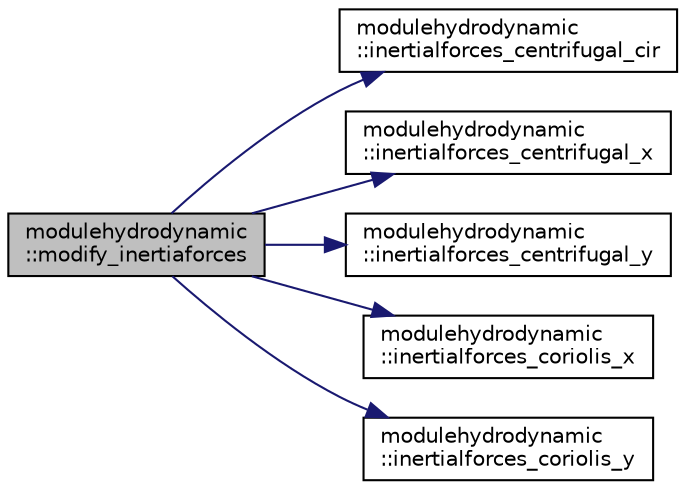 digraph "modulehydrodynamic::modify_inertiaforces"
{
 // LATEX_PDF_SIZE
  edge [fontname="Helvetica",fontsize="10",labelfontname="Helvetica",labelfontsize="10"];
  node [fontname="Helvetica",fontsize="10",shape=record];
  rankdir="LR";
  Node1 [label="modulehydrodynamic\l::modify_inertiaforces",height=0.2,width=0.4,color="black", fillcolor="grey75", style="filled", fontcolor="black",tooltip=" "];
  Node1 -> Node2 [color="midnightblue",fontsize="10",style="solid",fontname="Helvetica"];
  Node2 [label="modulehydrodynamic\l::inertialforces_centrifugal_cir",height=0.2,width=0.4,color="black", fillcolor="white", style="filled",URL="$namespacemodulehydrodynamic.html#aabc485600c103dd16fb445785105c81f",tooltip=" "];
  Node1 -> Node3 [color="midnightblue",fontsize="10",style="solid",fontname="Helvetica"];
  Node3 [label="modulehydrodynamic\l::inertialforces_centrifugal_x",height=0.2,width=0.4,color="black", fillcolor="white", style="filled",URL="$namespacemodulehydrodynamic.html#ae87491713d96598fd863664c3a1c9491",tooltip=" "];
  Node1 -> Node4 [color="midnightblue",fontsize="10",style="solid",fontname="Helvetica"];
  Node4 [label="modulehydrodynamic\l::inertialforces_centrifugal_y",height=0.2,width=0.4,color="black", fillcolor="white", style="filled",URL="$namespacemodulehydrodynamic.html#a12a034ee8de2eaeed8de4eb7e6e4d66e",tooltip=" "];
  Node1 -> Node5 [color="midnightblue",fontsize="10",style="solid",fontname="Helvetica"];
  Node5 [label="modulehydrodynamic\l::inertialforces_coriolis_x",height=0.2,width=0.4,color="black", fillcolor="white", style="filled",URL="$namespacemodulehydrodynamic.html#a39ac9b143a7361ae05949c1e62d89936",tooltip=" "];
  Node1 -> Node6 [color="midnightblue",fontsize="10",style="solid",fontname="Helvetica"];
  Node6 [label="modulehydrodynamic\l::inertialforces_coriolis_y",height=0.2,width=0.4,color="black", fillcolor="white", style="filled",URL="$namespacemodulehydrodynamic.html#a674b2732bad0953234068d91497f7f06",tooltip=" "];
}
